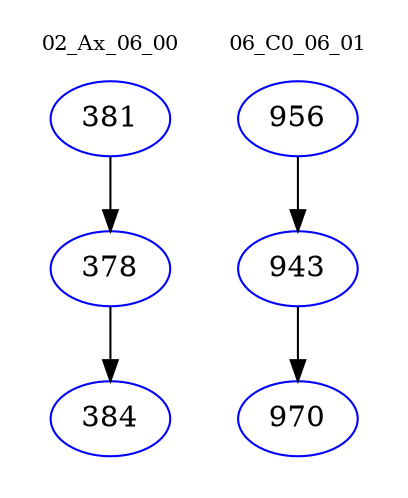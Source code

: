 digraph{
subgraph cluster_0 {
color = white
label = "02_Ax_06_00";
fontsize=10;
T0_381 [label="381", color="blue"]
T0_381 -> T0_378 [color="black"]
T0_378 [label="378", color="blue"]
T0_378 -> T0_384 [color="black"]
T0_384 [label="384", color="blue"]
}
subgraph cluster_1 {
color = white
label = "06_C0_06_01";
fontsize=10;
T1_956 [label="956", color="blue"]
T1_956 -> T1_943 [color="black"]
T1_943 [label="943", color="blue"]
T1_943 -> T1_970 [color="black"]
T1_970 [label="970", color="blue"]
}
}
